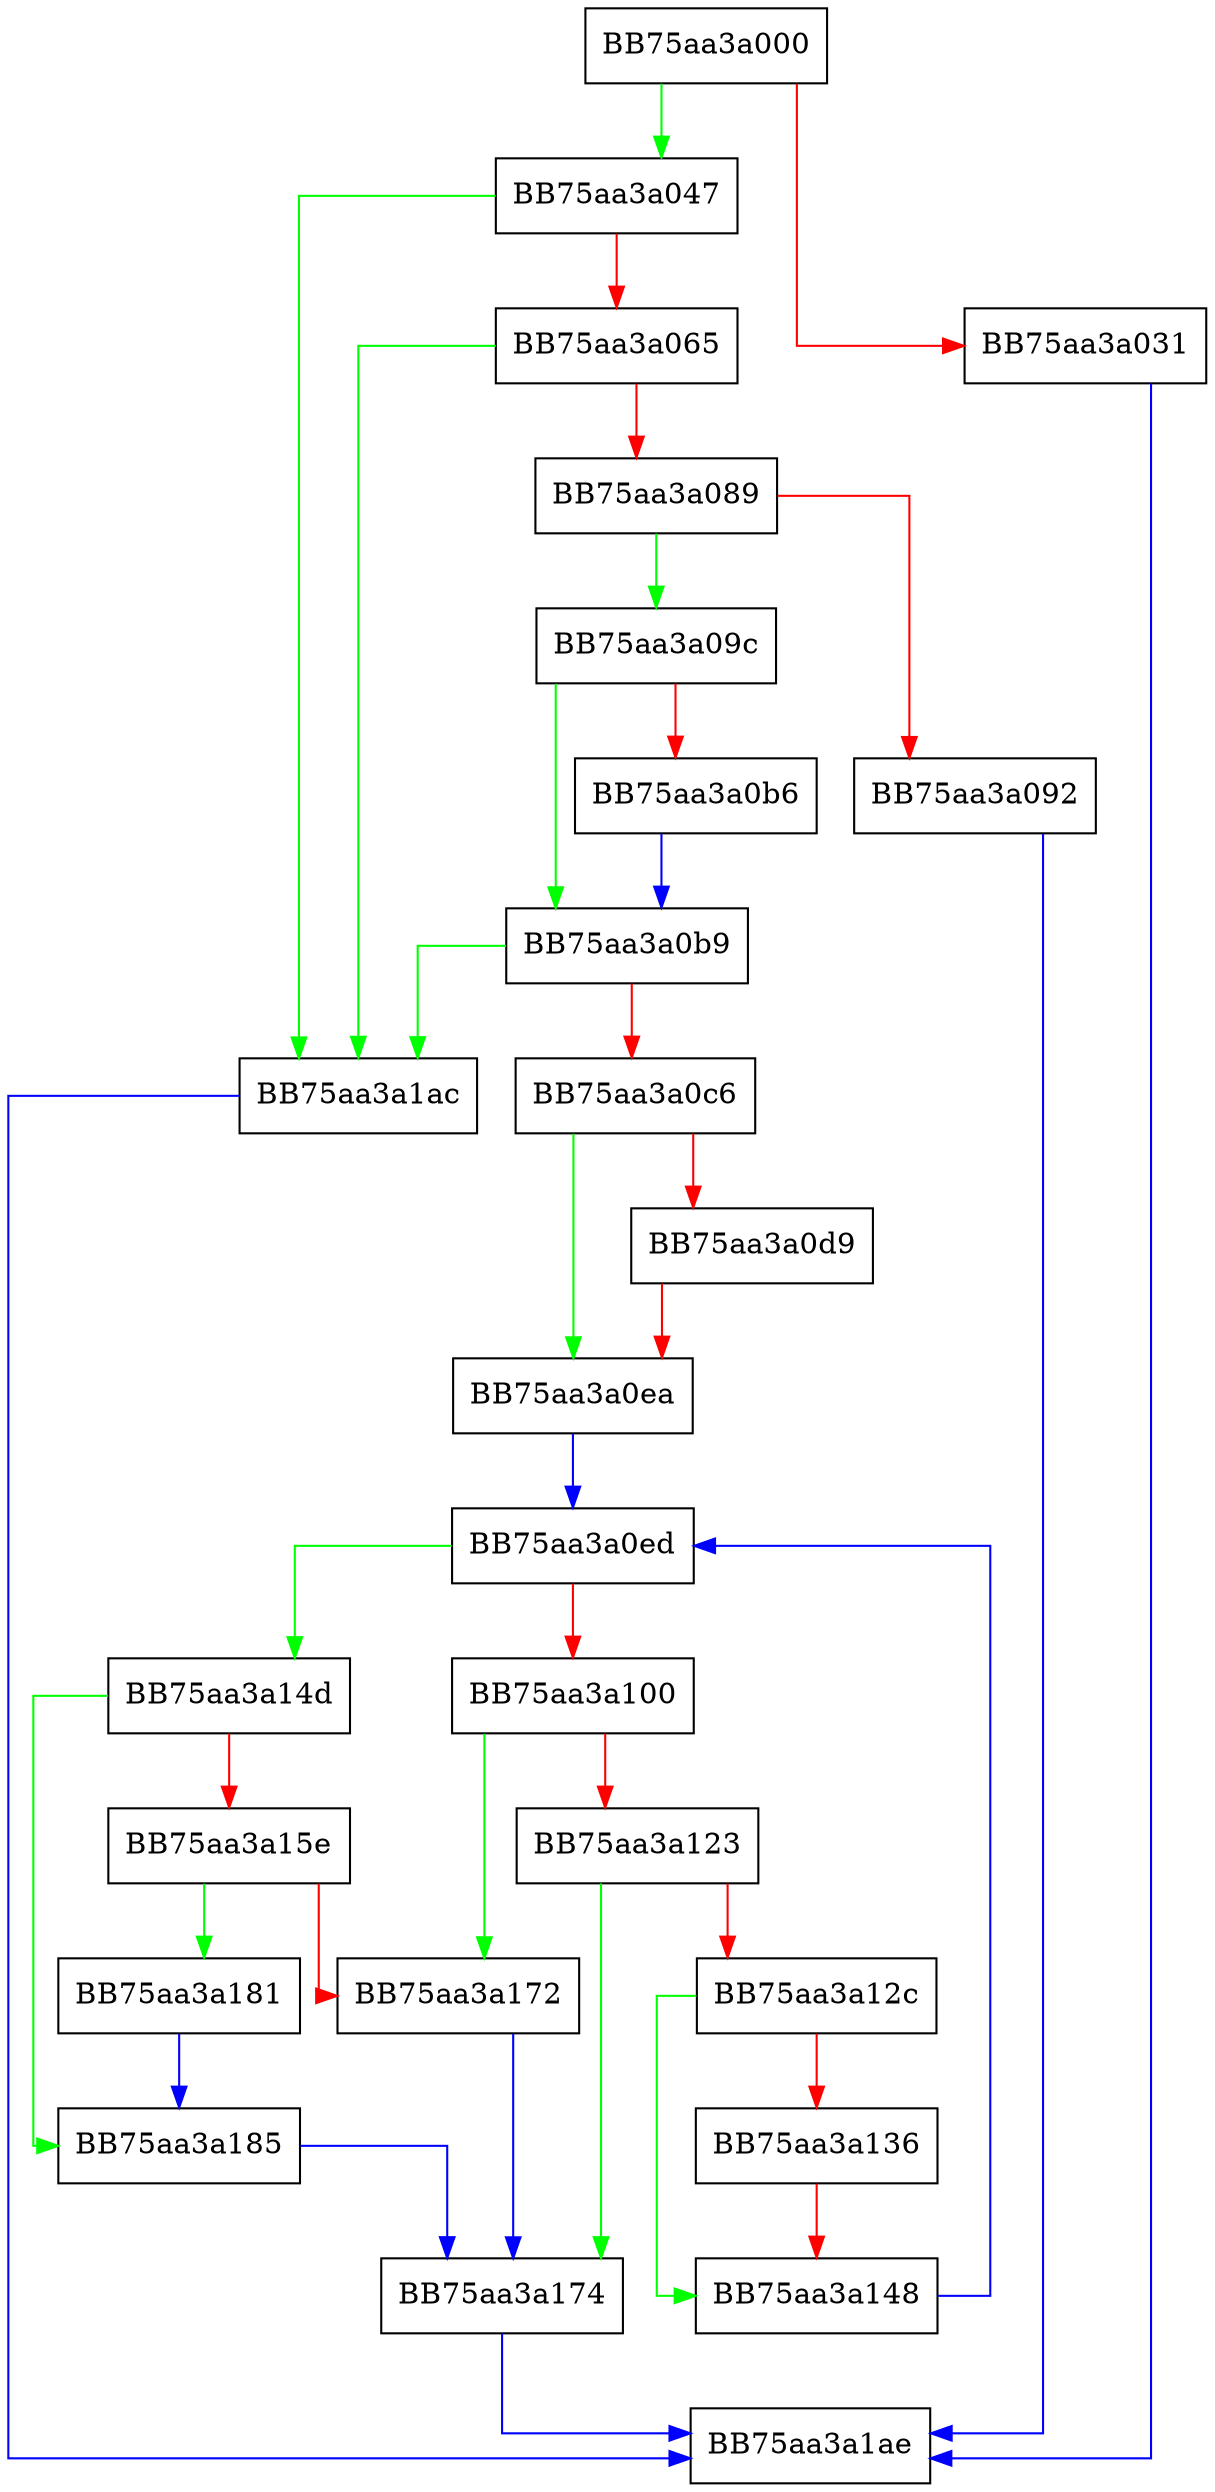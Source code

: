 digraph concat {
  node [shape="box"];
  graph [splines=ortho];
  BB75aa3a000 -> BB75aa3a047 [color="green"];
  BB75aa3a000 -> BB75aa3a031 [color="red"];
  BB75aa3a031 -> BB75aa3a1ae [color="blue"];
  BB75aa3a047 -> BB75aa3a1ac [color="green"];
  BB75aa3a047 -> BB75aa3a065 [color="red"];
  BB75aa3a065 -> BB75aa3a1ac [color="green"];
  BB75aa3a065 -> BB75aa3a089 [color="red"];
  BB75aa3a089 -> BB75aa3a09c [color="green"];
  BB75aa3a089 -> BB75aa3a092 [color="red"];
  BB75aa3a092 -> BB75aa3a1ae [color="blue"];
  BB75aa3a09c -> BB75aa3a0b9 [color="green"];
  BB75aa3a09c -> BB75aa3a0b6 [color="red"];
  BB75aa3a0b6 -> BB75aa3a0b9 [color="blue"];
  BB75aa3a0b9 -> BB75aa3a1ac [color="green"];
  BB75aa3a0b9 -> BB75aa3a0c6 [color="red"];
  BB75aa3a0c6 -> BB75aa3a0ea [color="green"];
  BB75aa3a0c6 -> BB75aa3a0d9 [color="red"];
  BB75aa3a0d9 -> BB75aa3a0ea [color="red"];
  BB75aa3a0ea -> BB75aa3a0ed [color="blue"];
  BB75aa3a0ed -> BB75aa3a14d [color="green"];
  BB75aa3a0ed -> BB75aa3a100 [color="red"];
  BB75aa3a100 -> BB75aa3a172 [color="green"];
  BB75aa3a100 -> BB75aa3a123 [color="red"];
  BB75aa3a123 -> BB75aa3a174 [color="green"];
  BB75aa3a123 -> BB75aa3a12c [color="red"];
  BB75aa3a12c -> BB75aa3a148 [color="green"];
  BB75aa3a12c -> BB75aa3a136 [color="red"];
  BB75aa3a136 -> BB75aa3a148 [color="red"];
  BB75aa3a148 -> BB75aa3a0ed [color="blue"];
  BB75aa3a14d -> BB75aa3a185 [color="green"];
  BB75aa3a14d -> BB75aa3a15e [color="red"];
  BB75aa3a15e -> BB75aa3a181 [color="green"];
  BB75aa3a15e -> BB75aa3a172 [color="red"];
  BB75aa3a172 -> BB75aa3a174 [color="blue"];
  BB75aa3a174 -> BB75aa3a1ae [color="blue"];
  BB75aa3a181 -> BB75aa3a185 [color="blue"];
  BB75aa3a185 -> BB75aa3a174 [color="blue"];
  BB75aa3a1ac -> BB75aa3a1ae [color="blue"];
}